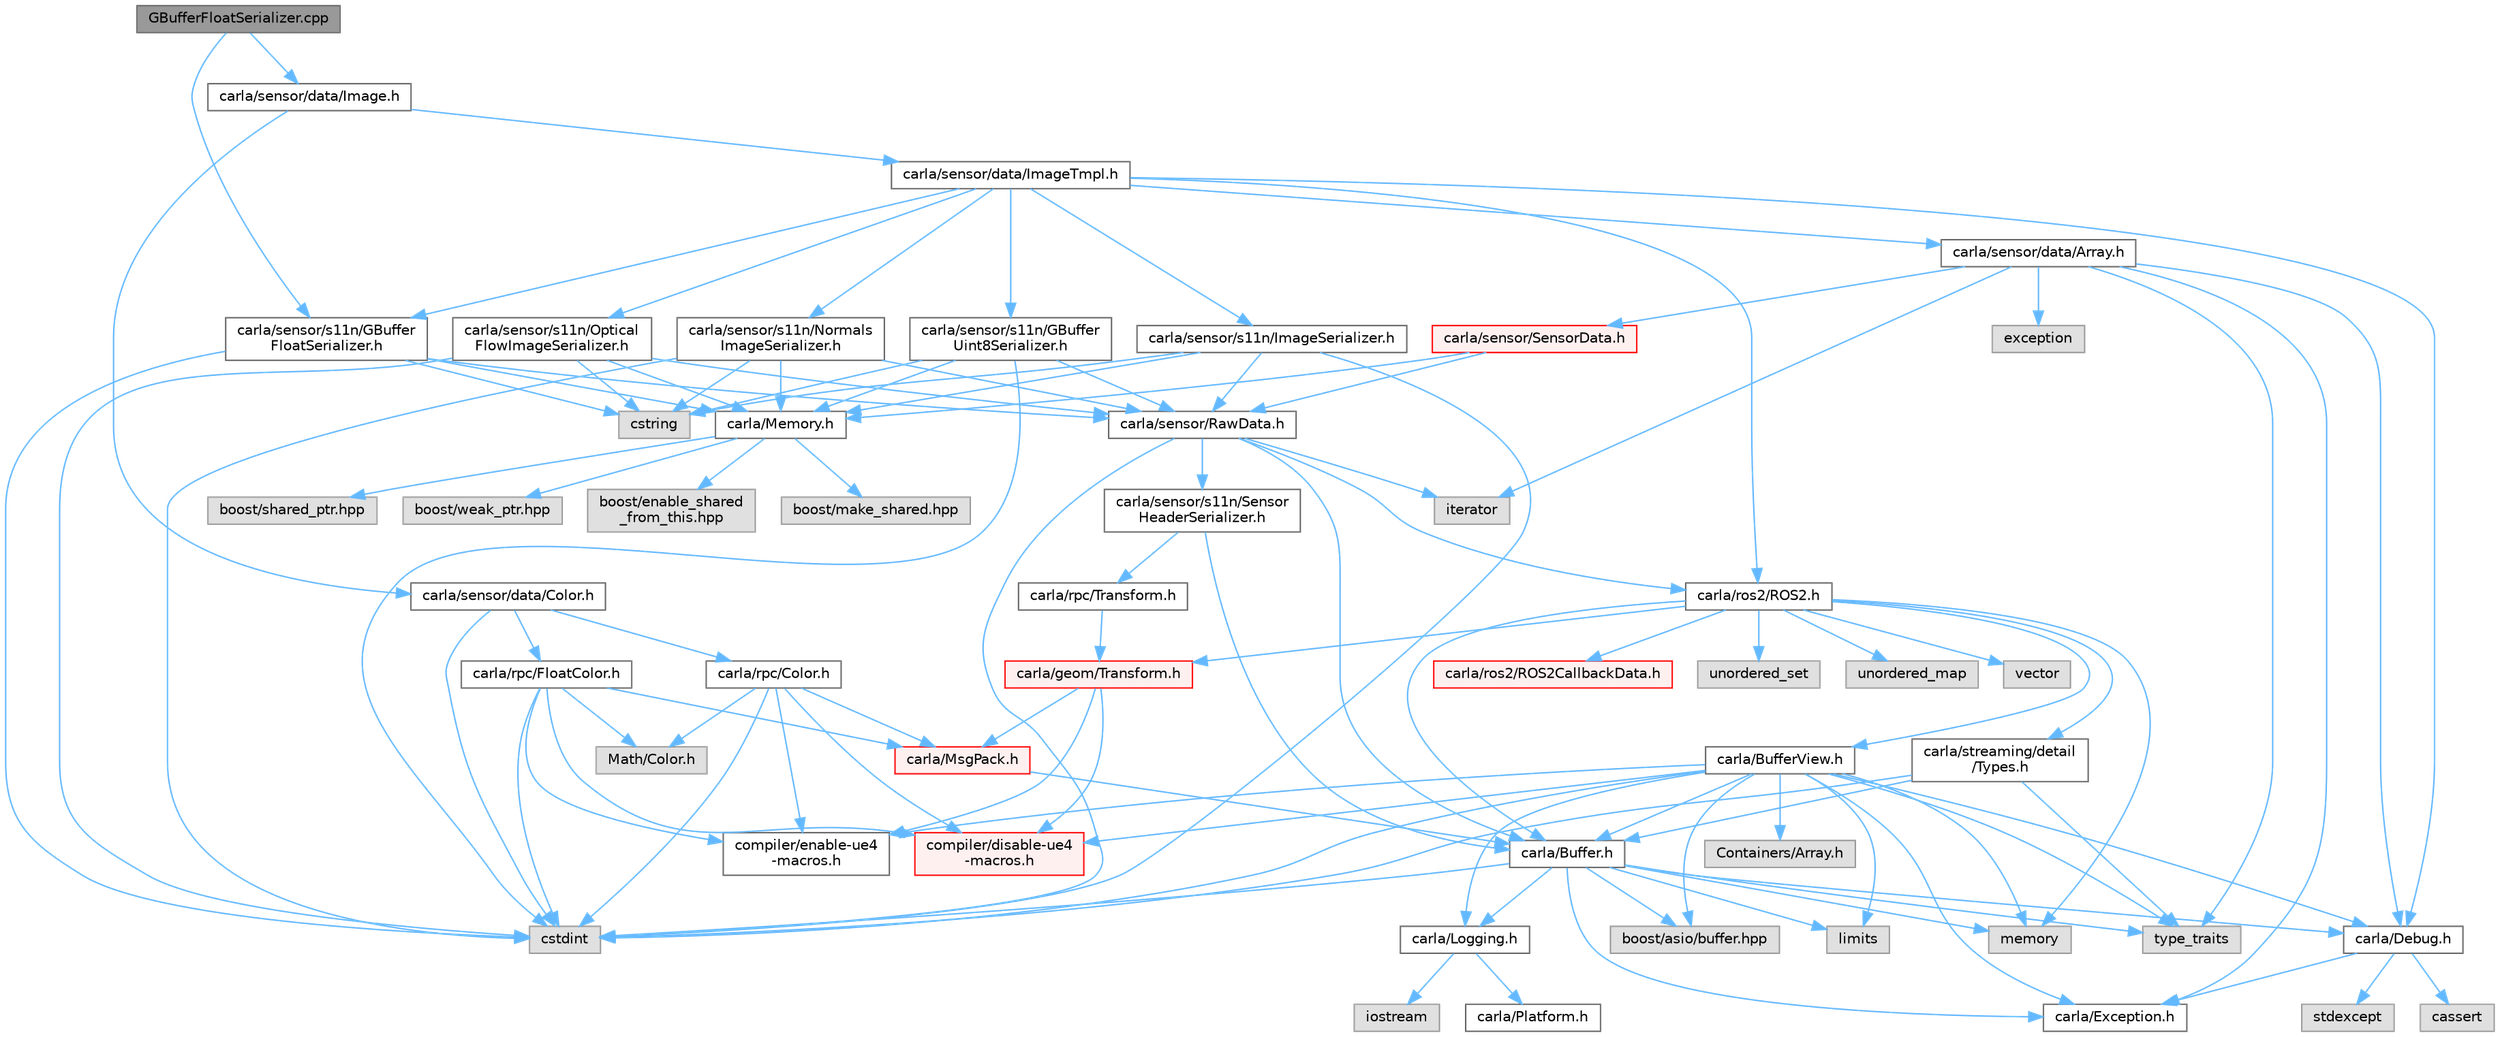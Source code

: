 digraph "GBufferFloatSerializer.cpp"
{
 // INTERACTIVE_SVG=YES
 // LATEX_PDF_SIZE
  bgcolor="transparent";
  edge [fontname=Helvetica,fontsize=10,labelfontname=Helvetica,labelfontsize=10];
  node [fontname=Helvetica,fontsize=10,shape=box,height=0.2,width=0.4];
  Node1 [id="Node000001",label="GBufferFloatSerializer.cpp",height=0.2,width=0.4,color="gray40", fillcolor="grey60", style="filled", fontcolor="black",tooltip=" "];
  Node1 -> Node2 [id="edge1_Node000001_Node000002",color="steelblue1",style="solid",tooltip=" "];
  Node2 [id="Node000002",label="carla/sensor/s11n/GBuffer\lFloatSerializer.h",height=0.2,width=0.4,color="grey40", fillcolor="white", style="filled",URL="$d8/d61/GBufferFloatSerializer_8h.html",tooltip=" "];
  Node2 -> Node3 [id="edge2_Node000002_Node000003",color="steelblue1",style="solid",tooltip=" "];
  Node3 [id="Node000003",label="carla/Memory.h",height=0.2,width=0.4,color="grey40", fillcolor="white", style="filled",URL="$de/d5c/Memory_8h.html",tooltip=" "];
  Node3 -> Node4 [id="edge3_Node000003_Node000004",color="steelblue1",style="solid",tooltip=" "];
  Node4 [id="Node000004",label="boost/enable_shared\l_from_this.hpp",height=0.2,width=0.4,color="grey60", fillcolor="#E0E0E0", style="filled",tooltip=" "];
  Node3 -> Node5 [id="edge4_Node000003_Node000005",color="steelblue1",style="solid",tooltip=" "];
  Node5 [id="Node000005",label="boost/make_shared.hpp",height=0.2,width=0.4,color="grey60", fillcolor="#E0E0E0", style="filled",tooltip=" "];
  Node3 -> Node6 [id="edge5_Node000003_Node000006",color="steelblue1",style="solid",tooltip=" "];
  Node6 [id="Node000006",label="boost/shared_ptr.hpp",height=0.2,width=0.4,color="grey60", fillcolor="#E0E0E0", style="filled",tooltip=" "];
  Node3 -> Node7 [id="edge6_Node000003_Node000007",color="steelblue1",style="solid",tooltip=" "];
  Node7 [id="Node000007",label="boost/weak_ptr.hpp",height=0.2,width=0.4,color="grey60", fillcolor="#E0E0E0", style="filled",tooltip=" "];
  Node2 -> Node8 [id="edge7_Node000002_Node000008",color="steelblue1",style="solid",tooltip=" "];
  Node8 [id="Node000008",label="carla/sensor/RawData.h",height=0.2,width=0.4,color="grey40", fillcolor="white", style="filled",URL="$dc/d62/RawData_8h.html",tooltip=" "];
  Node8 -> Node9 [id="edge8_Node000008_Node000009",color="steelblue1",style="solid",tooltip=" "];
  Node9 [id="Node000009",label="carla/Buffer.h",height=0.2,width=0.4,color="grey40", fillcolor="white", style="filled",URL="$d2/dda/carla_2Buffer_8h.html",tooltip=" "];
  Node9 -> Node10 [id="edge9_Node000009_Node000010",color="steelblue1",style="solid",tooltip=" "];
  Node10 [id="Node000010",label="carla/Debug.h",height=0.2,width=0.4,color="grey40", fillcolor="white", style="filled",URL="$d4/deb/Debug_8h.html",tooltip=" "];
  Node10 -> Node11 [id="edge10_Node000010_Node000011",color="steelblue1",style="solid",tooltip=" "];
  Node11 [id="Node000011",label="carla/Exception.h",height=0.2,width=0.4,color="grey40", fillcolor="white", style="filled",URL="$d8/d8a/Exception_8h.html",tooltip=" "];
  Node10 -> Node12 [id="edge11_Node000010_Node000012",color="steelblue1",style="solid",tooltip=" "];
  Node12 [id="Node000012",label="stdexcept",height=0.2,width=0.4,color="grey60", fillcolor="#E0E0E0", style="filled",tooltip=" "];
  Node10 -> Node13 [id="edge12_Node000010_Node000013",color="steelblue1",style="solid",tooltip=" "];
  Node13 [id="Node000013",label="cassert",height=0.2,width=0.4,color="grey60", fillcolor="#E0E0E0", style="filled",tooltip=" "];
  Node9 -> Node11 [id="edge13_Node000009_Node000011",color="steelblue1",style="solid",tooltip=" "];
  Node9 -> Node14 [id="edge14_Node000009_Node000014",color="steelblue1",style="solid",tooltip=" "];
  Node14 [id="Node000014",label="carla/Logging.h",height=0.2,width=0.4,color="grey40", fillcolor="white", style="filled",URL="$de/d87/Logging_8h.html",tooltip=" "];
  Node14 -> Node15 [id="edge15_Node000014_Node000015",color="steelblue1",style="solid",tooltip=" "];
  Node15 [id="Node000015",label="carla/Platform.h",height=0.2,width=0.4,color="grey40", fillcolor="white", style="filled",URL="$d9/dd0/Platform_8h.html",tooltip=" "];
  Node14 -> Node16 [id="edge16_Node000014_Node000016",color="steelblue1",style="solid",tooltip=" "];
  Node16 [id="Node000016",label="iostream",height=0.2,width=0.4,color="grey60", fillcolor="#E0E0E0", style="filled",tooltip=" "];
  Node9 -> Node17 [id="edge17_Node000009_Node000017",color="steelblue1",style="solid",tooltip=" "];
  Node17 [id="Node000017",label="boost/asio/buffer.hpp",height=0.2,width=0.4,color="grey60", fillcolor="#E0E0E0", style="filled",tooltip=" "];
  Node9 -> Node18 [id="edge18_Node000009_Node000018",color="steelblue1",style="solid",tooltip=" "];
  Node18 [id="Node000018",label="cstdint",height=0.2,width=0.4,color="grey60", fillcolor="#E0E0E0", style="filled",tooltip=" "];
  Node9 -> Node19 [id="edge19_Node000009_Node000019",color="steelblue1",style="solid",tooltip=" "];
  Node19 [id="Node000019",label="limits",height=0.2,width=0.4,color="grey60", fillcolor="#E0E0E0", style="filled",tooltip=" "];
  Node9 -> Node20 [id="edge20_Node000009_Node000020",color="steelblue1",style="solid",tooltip=" "];
  Node20 [id="Node000020",label="memory",height=0.2,width=0.4,color="grey60", fillcolor="#E0E0E0", style="filled",tooltip=" "];
  Node9 -> Node21 [id="edge21_Node000009_Node000021",color="steelblue1",style="solid",tooltip=" "];
  Node21 [id="Node000021",label="type_traits",height=0.2,width=0.4,color="grey60", fillcolor="#E0E0E0", style="filled",tooltip=" "];
  Node8 -> Node22 [id="edge22_Node000008_Node000022",color="steelblue1",style="solid",tooltip=" "];
  Node22 [id="Node000022",label="carla/sensor/s11n/Sensor\lHeaderSerializer.h",height=0.2,width=0.4,color="grey40", fillcolor="white", style="filled",URL="$dd/da9/SensorHeaderSerializer_8h.html",tooltip=" "];
  Node22 -> Node9 [id="edge23_Node000022_Node000009",color="steelblue1",style="solid",tooltip=" "];
  Node22 -> Node23 [id="edge24_Node000022_Node000023",color="steelblue1",style="solid",tooltip=" "];
  Node23 [id="Node000023",label="carla/rpc/Transform.h",height=0.2,width=0.4,color="grey40", fillcolor="white", style="filled",URL="$df/d36/rpc_2Transform_8h.html",tooltip=" "];
  Node23 -> Node24 [id="edge25_Node000023_Node000024",color="steelblue1",style="solid",tooltip=" "];
  Node24 [id="Node000024",label="carla/geom/Transform.h",height=0.2,width=0.4,color="red", fillcolor="#FFF0F0", style="filled",URL="$de/d17/geom_2Transform_8h.html",tooltip=" "];
  Node24 -> Node25 [id="edge26_Node000024_Node000025",color="steelblue1",style="solid",tooltip=" "];
  Node25 [id="Node000025",label="carla/MsgPack.h",height=0.2,width=0.4,color="red", fillcolor="#FFF0F0", style="filled",URL="$d9/d6f/MsgPack_8h.html",tooltip=" "];
  Node25 -> Node9 [id="edge27_Node000025_Node000009",color="steelblue1",style="solid",tooltip=" "];
  Node24 -> Node33 [id="edge28_Node000024_Node000033",color="steelblue1",style="solid",tooltip=" "];
  Node33 [id="Node000033",label="compiler/enable-ue4\l-macros.h",height=0.2,width=0.4,color="grey40", fillcolor="white", style="filled",URL="$d9/da2/enable-ue4-macros_8h.html",tooltip=" "];
  Node24 -> Node35 [id="edge29_Node000024_Node000035",color="steelblue1",style="solid",tooltip=" "];
  Node35 [id="Node000035",label="compiler/disable-ue4\l-macros.h",height=0.2,width=0.4,color="red", fillcolor="#FFF0F0", style="filled",URL="$d2/d02/disable-ue4-macros_8h.html",tooltip=" "];
  Node8 -> Node43 [id="edge30_Node000008_Node000043",color="steelblue1",style="solid",tooltip=" "];
  Node43 [id="Node000043",label="carla/ros2/ROS2.h",height=0.2,width=0.4,color="grey40", fillcolor="white", style="filled",URL="$da/db8/ROS2_8h.html",tooltip=" "];
  Node43 -> Node9 [id="edge31_Node000043_Node000009",color="steelblue1",style="solid",tooltip=" "];
  Node43 -> Node44 [id="edge32_Node000043_Node000044",color="steelblue1",style="solid",tooltip=" "];
  Node44 [id="Node000044",label="carla/BufferView.h",height=0.2,width=0.4,color="grey40", fillcolor="white", style="filled",URL="$d8/dee/BufferView_8h.html",tooltip=" "];
  Node44 -> Node9 [id="edge33_Node000044_Node000009",color="steelblue1",style="solid",tooltip=" "];
  Node44 -> Node10 [id="edge34_Node000044_Node000010",color="steelblue1",style="solid",tooltip=" "];
  Node44 -> Node11 [id="edge35_Node000044_Node000011",color="steelblue1",style="solid",tooltip=" "];
  Node44 -> Node14 [id="edge36_Node000044_Node000014",color="steelblue1",style="solid",tooltip=" "];
  Node44 -> Node17 [id="edge37_Node000044_Node000017",color="steelblue1",style="solid",tooltip=" "];
  Node44 -> Node18 [id="edge38_Node000044_Node000018",color="steelblue1",style="solid",tooltip=" "];
  Node44 -> Node19 [id="edge39_Node000044_Node000019",color="steelblue1",style="solid",tooltip=" "];
  Node44 -> Node20 [id="edge40_Node000044_Node000020",color="steelblue1",style="solid",tooltip=" "];
  Node44 -> Node21 [id="edge41_Node000044_Node000021",color="steelblue1",style="solid",tooltip=" "];
  Node44 -> Node33 [id="edge42_Node000044_Node000033",color="steelblue1",style="solid",tooltip=" "];
  Node44 -> Node45 [id="edge43_Node000044_Node000045",color="steelblue1",style="solid",tooltip=" "];
  Node45 [id="Node000045",label="Containers/Array.h",height=0.2,width=0.4,color="grey60", fillcolor="#E0E0E0", style="filled",tooltip=" "];
  Node44 -> Node35 [id="edge44_Node000044_Node000035",color="steelblue1",style="solid",tooltip=" "];
  Node43 -> Node24 [id="edge45_Node000043_Node000024",color="steelblue1",style="solid",tooltip=" "];
  Node43 -> Node46 [id="edge46_Node000043_Node000046",color="steelblue1",style="solid",tooltip=" "];
  Node46 [id="Node000046",label="carla/ros2/ROS2CallbackData.h",height=0.2,width=0.4,color="red", fillcolor="#FFF0F0", style="filled",URL="$d2/d6c/ROS2CallbackData_8h.html",tooltip=" "];
  Node43 -> Node48 [id="edge47_Node000043_Node000048",color="steelblue1",style="solid",tooltip=" "];
  Node48 [id="Node000048",label="carla/streaming/detail\l/Types.h",height=0.2,width=0.4,color="grey40", fillcolor="white", style="filled",URL="$d7/df8/Types_8h.html",tooltip=" "];
  Node48 -> Node9 [id="edge48_Node000048_Node000009",color="steelblue1",style="solid",tooltip=" "];
  Node48 -> Node18 [id="edge49_Node000048_Node000018",color="steelblue1",style="solid",tooltip=" "];
  Node48 -> Node21 [id="edge50_Node000048_Node000021",color="steelblue1",style="solid",tooltip=" "];
  Node43 -> Node49 [id="edge51_Node000043_Node000049",color="steelblue1",style="solid",tooltip=" "];
  Node49 [id="Node000049",label="unordered_set",height=0.2,width=0.4,color="grey60", fillcolor="#E0E0E0", style="filled",tooltip=" "];
  Node43 -> Node50 [id="edge52_Node000043_Node000050",color="steelblue1",style="solid",tooltip=" "];
  Node50 [id="Node000050",label="unordered_map",height=0.2,width=0.4,color="grey60", fillcolor="#E0E0E0", style="filled",tooltip=" "];
  Node43 -> Node20 [id="edge53_Node000043_Node000020",color="steelblue1",style="solid",tooltip=" "];
  Node43 -> Node51 [id="edge54_Node000043_Node000051",color="steelblue1",style="solid",tooltip=" "];
  Node51 [id="Node000051",label="vector",height=0.2,width=0.4,color="grey60", fillcolor="#E0E0E0", style="filled",tooltip=" "];
  Node8 -> Node18 [id="edge55_Node000008_Node000018",color="steelblue1",style="solid",tooltip=" "];
  Node8 -> Node52 [id="edge56_Node000008_Node000052",color="steelblue1",style="solid",tooltip=" "];
  Node52 [id="Node000052",label="iterator",height=0.2,width=0.4,color="grey60", fillcolor="#E0E0E0", style="filled",tooltip=" "];
  Node2 -> Node18 [id="edge57_Node000002_Node000018",color="steelblue1",style="solid",tooltip=" "];
  Node2 -> Node53 [id="edge58_Node000002_Node000053",color="steelblue1",style="solid",tooltip=" "];
  Node53 [id="Node000053",label="cstring",height=0.2,width=0.4,color="grey60", fillcolor="#E0E0E0", style="filled",tooltip=" "];
  Node1 -> Node54 [id="edge59_Node000001_Node000054",color="steelblue1",style="solid",tooltip=" "];
  Node54 [id="Node000054",label="carla/sensor/data/Image.h",height=0.2,width=0.4,color="grey40", fillcolor="white", style="filled",URL="$da/d9b/sensor_2data_2Image_8h.html",tooltip=" "];
  Node54 -> Node55 [id="edge60_Node000054_Node000055",color="steelblue1",style="solid",tooltip=" "];
  Node55 [id="Node000055",label="carla/sensor/data/Color.h",height=0.2,width=0.4,color="grey40", fillcolor="white", style="filled",URL="$db/d51/sensor_2data_2Color_8h.html",tooltip=" "];
  Node55 -> Node56 [id="edge61_Node000055_Node000056",color="steelblue1",style="solid",tooltip=" "];
  Node56 [id="Node000056",label="carla/rpc/Color.h",height=0.2,width=0.4,color="grey40", fillcolor="white", style="filled",URL="$d6/d74/rpc_2Color_8h.html",tooltip=" "];
  Node56 -> Node25 [id="edge62_Node000056_Node000025",color="steelblue1",style="solid",tooltip=" "];
  Node56 -> Node18 [id="edge63_Node000056_Node000018",color="steelblue1",style="solid",tooltip=" "];
  Node56 -> Node33 [id="edge64_Node000056_Node000033",color="steelblue1",style="solid",tooltip=" "];
  Node56 -> Node57 [id="edge65_Node000056_Node000057",color="steelblue1",style="solid",tooltip=" "];
  Node57 [id="Node000057",label="Math/Color.h",height=0.2,width=0.4,color="grey60", fillcolor="#E0E0E0", style="filled",tooltip=" "];
  Node56 -> Node35 [id="edge66_Node000056_Node000035",color="steelblue1",style="solid",tooltip=" "];
  Node55 -> Node58 [id="edge67_Node000055_Node000058",color="steelblue1",style="solid",tooltip=" "];
  Node58 [id="Node000058",label="carla/rpc/FloatColor.h",height=0.2,width=0.4,color="grey40", fillcolor="white", style="filled",URL="$d1/d09/FloatColor_8h.html",tooltip=" "];
  Node58 -> Node25 [id="edge68_Node000058_Node000025",color="steelblue1",style="solid",tooltip=" "];
  Node58 -> Node18 [id="edge69_Node000058_Node000018",color="steelblue1",style="solid",tooltip=" "];
  Node58 -> Node33 [id="edge70_Node000058_Node000033",color="steelblue1",style="solid",tooltip=" "];
  Node58 -> Node57 [id="edge71_Node000058_Node000057",color="steelblue1",style="solid",tooltip=" "];
  Node58 -> Node35 [id="edge72_Node000058_Node000035",color="steelblue1",style="solid",tooltip=" "];
  Node55 -> Node18 [id="edge73_Node000055_Node000018",color="steelblue1",style="solid",tooltip=" "];
  Node54 -> Node59 [id="edge74_Node000054_Node000059",color="steelblue1",style="solid",tooltip=" "];
  Node59 [id="Node000059",label="carla/sensor/data/ImageTmpl.h",height=0.2,width=0.4,color="grey40", fillcolor="white", style="filled",URL="$d5/dca/ImageTmpl_8h.html",tooltip=" "];
  Node59 -> Node10 [id="edge75_Node000059_Node000010",color="steelblue1",style="solid",tooltip=" "];
  Node59 -> Node60 [id="edge76_Node000059_Node000060",color="steelblue1",style="solid",tooltip=" "];
  Node60 [id="Node000060",label="carla/sensor/data/Array.h",height=0.2,width=0.4,color="grey40", fillcolor="white", style="filled",URL="$df/dd0/Array_8h.html",tooltip=" "];
  Node60 -> Node10 [id="edge77_Node000060_Node000010",color="steelblue1",style="solid",tooltip=" "];
  Node60 -> Node11 [id="edge78_Node000060_Node000011",color="steelblue1",style="solid",tooltip=" "];
  Node60 -> Node61 [id="edge79_Node000060_Node000061",color="steelblue1",style="solid",tooltip=" "];
  Node61 [id="Node000061",label="carla/sensor/SensorData.h",height=0.2,width=0.4,color="red", fillcolor="#FFF0F0", style="filled",URL="$d0/d07/SensorData_8h.html",tooltip=" "];
  Node61 -> Node3 [id="edge80_Node000061_Node000003",color="steelblue1",style="solid",tooltip=" "];
  Node61 -> Node8 [id="edge81_Node000061_Node000008",color="steelblue1",style="solid",tooltip=" "];
  Node60 -> Node65 [id="edge82_Node000060_Node000065",color="steelblue1",style="solid",tooltip=" "];
  Node65 [id="Node000065",label="exception",height=0.2,width=0.4,color="grey60", fillcolor="#E0E0E0", style="filled",tooltip=" "];
  Node60 -> Node52 [id="edge83_Node000060_Node000052",color="steelblue1",style="solid",tooltip=" "];
  Node60 -> Node21 [id="edge84_Node000060_Node000021",color="steelblue1",style="solid",tooltip=" "];
  Node59 -> Node66 [id="edge85_Node000059_Node000066",color="steelblue1",style="solid",tooltip=" "];
  Node66 [id="Node000066",label="carla/sensor/s11n/ImageSerializer.h",height=0.2,width=0.4,color="grey40", fillcolor="white", style="filled",URL="$de/dbf/ImageSerializer_8h.html",tooltip=" "];
  Node66 -> Node3 [id="edge86_Node000066_Node000003",color="steelblue1",style="solid",tooltip=" "];
  Node66 -> Node8 [id="edge87_Node000066_Node000008",color="steelblue1",style="solid",tooltip=" "];
  Node66 -> Node18 [id="edge88_Node000066_Node000018",color="steelblue1",style="solid",tooltip=" "];
  Node66 -> Node53 [id="edge89_Node000066_Node000053",color="steelblue1",style="solid",tooltip=" "];
  Node59 -> Node67 [id="edge90_Node000059_Node000067",color="steelblue1",style="solid",tooltip=" "];
  Node67 [id="Node000067",label="carla/sensor/s11n/Optical\lFlowImageSerializer.h",height=0.2,width=0.4,color="grey40", fillcolor="white", style="filled",URL="$dd/d8a/OpticalFlowImageSerializer_8h.html",tooltip=" "];
  Node67 -> Node3 [id="edge91_Node000067_Node000003",color="steelblue1",style="solid",tooltip=" "];
  Node67 -> Node8 [id="edge92_Node000067_Node000008",color="steelblue1",style="solid",tooltip=" "];
  Node67 -> Node18 [id="edge93_Node000067_Node000018",color="steelblue1",style="solid",tooltip=" "];
  Node67 -> Node53 [id="edge94_Node000067_Node000053",color="steelblue1",style="solid",tooltip=" "];
  Node59 -> Node68 [id="edge95_Node000059_Node000068",color="steelblue1",style="solid",tooltip=" "];
  Node68 [id="Node000068",label="carla/sensor/s11n/GBuffer\lUint8Serializer.h",height=0.2,width=0.4,color="grey40", fillcolor="white", style="filled",URL="$d4/d68/GBufferUint8Serializer_8h.html",tooltip=" "];
  Node68 -> Node3 [id="edge96_Node000068_Node000003",color="steelblue1",style="solid",tooltip=" "];
  Node68 -> Node8 [id="edge97_Node000068_Node000008",color="steelblue1",style="solid",tooltip=" "];
  Node68 -> Node18 [id="edge98_Node000068_Node000018",color="steelblue1",style="solid",tooltip=" "];
  Node68 -> Node53 [id="edge99_Node000068_Node000053",color="steelblue1",style="solid",tooltip=" "];
  Node59 -> Node2 [id="edge100_Node000059_Node000002",color="steelblue1",style="solid",tooltip=" "];
  Node59 -> Node69 [id="edge101_Node000059_Node000069",color="steelblue1",style="solid",tooltip=" "];
  Node69 [id="Node000069",label="carla/sensor/s11n/Normals\lImageSerializer.h",height=0.2,width=0.4,color="grey40", fillcolor="white", style="filled",URL="$dd/d9f/NormalsImageSerializer_8h.html",tooltip=" "];
  Node69 -> Node3 [id="edge102_Node000069_Node000003",color="steelblue1",style="solid",tooltip=" "];
  Node69 -> Node8 [id="edge103_Node000069_Node000008",color="steelblue1",style="solid",tooltip=" "];
  Node69 -> Node18 [id="edge104_Node000069_Node000018",color="steelblue1",style="solid",tooltip=" "];
  Node69 -> Node53 [id="edge105_Node000069_Node000053",color="steelblue1",style="solid",tooltip=" "];
  Node59 -> Node43 [id="edge106_Node000059_Node000043",color="steelblue1",style="solid",tooltip=" "];
}
